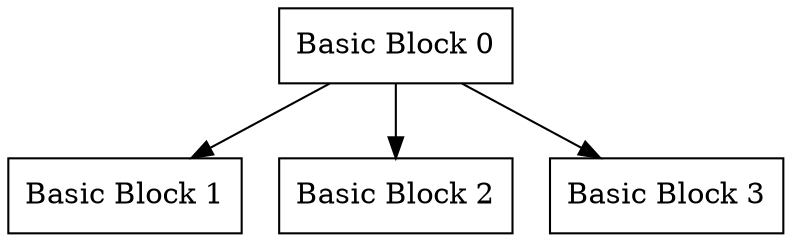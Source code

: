 digraph main {

"Basic Block 0" [shape=box];
"Basic Block 1" [shape=box];
"Basic Block 2" [shape=box];
"Basic Block 3" [shape=box];

"Basic Block 0" -> "Basic Block 1";
"Basic Block 0" -> "Basic Block 2";
"Basic Block 0" -> "Basic Block 3";

}